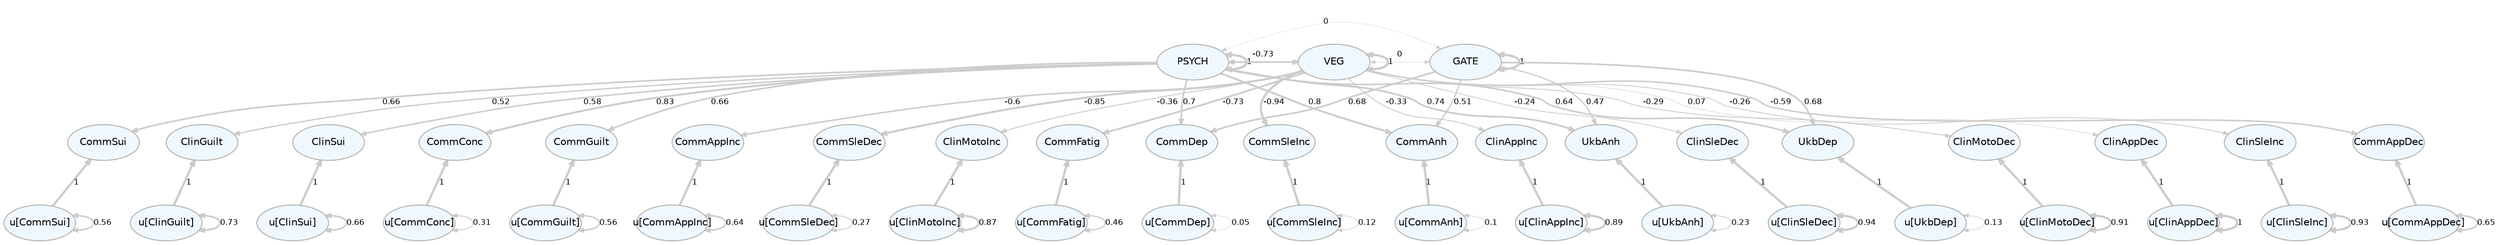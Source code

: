 digraph {

graph [layout = "dot",
       rankdir = "TB",
       outputorder = "edgesfirst",
       bgcolor = "white"]

node [fontname = "Helvetica",
      fontsize = "10",
      shape = "circle",
      fixedsize = "true",
      width = "0.5",
      style = "filled",
      fillcolor = "aliceblue",
      color = "gray70",
      fontcolor = "gray50"]

edge [fontname = "Helvetica",
     fontsize = "8",
     len = "1.5",
     color = "gray80",
     arrowsize = "0.5"]

rankdir = TB;
{rank=min; 1; 2; 3;}
{rank=same; 24; 25; 26; 27; 28; 29; 30; 31; 32; 33; 34; 35; 36; 37; 38; 39; 40; 41; 42; 43;}
{rank=max; 4; 5; 6; 7; 8; 9; 10; 11; 12; 13; 14; 15; 16; 17; 18; 19; 20; 21; 22; 23;}

  "1" [label = "GATE", shape = "oval", width = "1", fontcolor = "black"] 
  "2" [label = "PSYCH", shape = "oval", width = "1", fontcolor = "black"] 
  "3" [label = "VEG", shape = "oval", width = "1", fontcolor = "black"] 
  "4" [label = "u[ClinAppDec]", shape = "oval", width = "1", fontcolor = "black"] 
  "5" [label = "u[ClinAppInc]", shape = "oval", width = "1", fontcolor = "black"] 
  "6" [label = "u[ClinGuilt]", shape = "oval", width = "1", fontcolor = "black"] 
  "7" [label = "u[ClinMotoDec]", shape = "oval", width = "1", fontcolor = "black"] 
  "8" [label = "u[ClinMotoInc]", shape = "oval", width = "1", fontcolor = "black"] 
  "9" [label = "u[ClinSleDec]", shape = "oval", width = "1", fontcolor = "black"] 
  "10" [label = "u[ClinSleInc]", shape = "oval", width = "1", fontcolor = "black"] 
  "11" [label = "u[ClinSui]", shape = "oval", width = "1", fontcolor = "black"] 
  "12" [label = "u[CommAnh]", shape = "oval", width = "1", fontcolor = "black"] 
  "13" [label = "u[CommAppDec]", shape = "oval", width = "1", fontcolor = "black"] 
  "14" [label = "u[CommAppInc]", shape = "oval", width = "1", fontcolor = "black"] 
  "15" [label = "u[CommConc]", shape = "oval", width = "1", fontcolor = "black"] 
  "16" [label = "u[CommDep]", shape = "oval", width = "1", fontcolor = "black"] 
  "17" [label = "u[CommFatig]", shape = "oval", width = "1", fontcolor = "black"] 
  "18" [label = "u[CommGuilt]", shape = "oval", width = "1", fontcolor = "black"] 
  "19" [label = "u[CommSleDec]", shape = "oval", width = "1", fontcolor = "black"] 
  "20" [label = "u[CommSleInc]", shape = "oval", width = "1", fontcolor = "black"] 
  "21" [label = "u[CommSui]", shape = "oval", width = "1", fontcolor = "black"] 
  "22" [label = "u[UkbAnh]", shape = "oval", width = "1", fontcolor = "black"] 
  "23" [label = "u[UkbDep]", shape = "oval", width = "1", fontcolor = "black"] 
  "24" [label = "CommAnh", shape = "oval", width = "1", fontcolor = "black"] 
  "25" [label = "CommDep", shape = "oval", width = "1", fontcolor = "black"] 
  "26" [label = "UkbAnh", shape = "oval", width = "1", fontcolor = "black"] 
  "27" [label = "UkbDep", shape = "oval", width = "1", fontcolor = "black"] 
  "28" [label = "ClinGuilt", shape = "oval", width = "1", fontcolor = "black"] 
  "29" [label = "ClinSui", shape = "oval", width = "1", fontcolor = "black"] 
  "30" [label = "CommConc", shape = "oval", width = "1", fontcolor = "black"] 
  "31" [label = "CommGuilt", shape = "oval", width = "1", fontcolor = "black"] 
  "32" [label = "CommSui", shape = "oval", width = "1", fontcolor = "black"] 
  "33" [label = "ClinAppDec", shape = "oval", width = "1", fontcolor = "black"] 
  "34" [label = "ClinAppInc", shape = "oval", width = "1", fontcolor = "black"] 
  "35" [label = "ClinMotoDec", shape = "oval", width = "1", fontcolor = "black"] 
  "36" [label = "ClinMotoInc", shape = "oval", width = "1", fontcolor = "black"] 
  "37" [label = "ClinSleDec", shape = "oval", width = "1", fontcolor = "black"] 
  "38" [label = "ClinSleInc", shape = "oval", width = "1", fontcolor = "black"] 
  "39" [label = "CommAppDec", shape = "oval", width = "1", fontcolor = "black"] 
  "40" [label = "CommAppInc", shape = "oval", width = "1", fontcolor = "black"] 
  "41" [label = "CommFatig", shape = "oval", width = "1", fontcolor = "black"] 
  "42" [label = "CommSleDec", shape = "oval", width = "1", fontcolor = "black"] 
  "43" [label = "CommSleInc", shape = "oval", width = "1", fontcolor = "black"] 
"1"->"24" [label = "0.51", penwidth = "1.32180665691312", dir = "forward"] 
"1"->"25" [label = "0.68", penwidth = "1.66371851681406", dir = "forward"] 
"1"->"1" [label = "1", penwidth = "2.3", dir = "both"] 
"1"->"26" [label = "0.47", penwidth = "1.24133052575629", dir = "forward"] 
"1"->"27" [label = "0.68", penwidth = "1.65285285586639", dir = "forward"] 
"2"->"28" [label = "0.52", penwidth = "1.33415863391989", dir = "forward"] 
"2"->"29" [label = "0.58", penwidth = "1.45871789668893", dir = "forward"] 
"2"->"24" [label = "0.8", penwidth = "1.89381593276825", dir = "forward"] 
"2"->"30" [label = "0.83", penwidth = "1.9666855517121", dir = "forward"] 
"2"->"25" [label = "0.7", penwidth = "1.69401168830352", dir = "forward"] 
"2"->"31" [label = "0.66", penwidth = "1.62070697602346", dir = "forward"] 
"2"->"32" [label = "0.66", penwidth = "1.62944236414705", dir = "forward"] 
"2"->"1" [label = "0", penwidth = "0.3", dir = "both"] 
"2"->"2" [label = "1", penwidth = "2.3", dir = "both"] 
"2"->"26" [label = "0.74", penwidth = "1.78684774273916", dir = "forward"] 
"2"->"27" [label = "0.64", penwidth = "1.58559807348342", dir = "forward"] 
"2"->"3" [label = "-0.73", penwidth = "1.75798144468946", dir = "both"] 
"3"->"33" [label = "0.07", penwidth = "0.439959568185194", dir = "forward"] 
"3"->"34" [label = "-0.33", penwidth = "0.952412496707748", dir = "forward"] 
"3"->"35" [label = "-0.29", penwidth = "0.883672243804655", dir = "forward"] 
"3"->"36" [label = "-0.36", penwidth = "1.01408029899996", dir = "forward"] 
"3"->"37" [label = "-0.24", penwidth = "0.784336580442536", dir = "forward"] 
"3"->"38" [label = "-0.26", penwidth = "0.81835887104325", dir = "forward"] 
"3"->"39" [label = "-0.59", penwidth = "1.48918010015604", dir = "forward"] 
"3"->"40" [label = "-0.6", penwidth = "1.50367910592469", dir = "forward"] 
"3"->"41" [label = "-0.73", penwidth = "1.76688088784475", dir = "forward"] 
"3"->"42" [label = "-0.85", penwidth = "2.00926786165924", dir = "forward"] 
"3"->"43" [label = "-0.94", penwidth = "2.17560021547801", dir = "forward"] 
"3"->"1" [label = "0", penwidth = "0.3", dir = "both"] 
"3"->"3" [label = "1", penwidth = "2.3", dir = "both"] 
"4"->"33" [label = "1", penwidth = "2.3", dir = "forward"] 
"4"->"4" [label = "1", penwidth = "2.29020509677545", dir = "both"] 
"5"->"34" [label = "1", penwidth = "2.3", dir = "forward"] 
"5"->"5" [label = "0.89", penwidth = "2.0871722813301", dir = "both"] 
"6"->"28" [label = "1", penwidth = "2.3", dir = "forward"] 
"6"->"6" [label = "0.73", penwidth = "1.76525803144886", dir = "both"] 
"7"->"35" [label = "1", penwidth = "2.3", dir = "forward"] 
"7"->"7" [label = "0.91", penwidth = "2.12966052196225", dir = "both"] 
"8"->"36" [label = "1", penwidth = "2.3", dir = "forward"] 
"8"->"8" [label = "0.87", penwidth = "2.04504443170746", dir = "both"] 
"9"->"37" [label = "1", penwidth = "2.3", dir = "forward"] 
"9"->"9" [label = "0.94", penwidth = "2.1827091978021", dir = "both"] 
"10"->"38" [label = "1", penwidth = "2.3", dir = "forward"] 
"10"->"10" [label = "0.93", penwidth = "2.16565070509694", dir = "both"] 
"11"->"29" [label = "1", penwidth = "2.3", dir = "forward"] 
"11"->"11" [label = "0.66", penwidth = "1.62868467985299", dir = "both"] 
"12"->"24" [label = "1", penwidth = "2.3", dir = "forward"] 
"12"->"12" [label = "0.1", penwidth = "0.507831026006188", dir = "both"] 
"13"->"39" [label = "1", penwidth = "2.3", dir = "forward"] 
"13"->"13" [label = "0.65", penwidth = "1.59292940843328", dir = "both"] 
"14"->"40" [label = "1", penwidth = "2.3", dir = "forward"] 
"14"->"14" [label = "0.64", penwidth = "1.57557741622643", dir = "both"] 
"15"->"30" [label = "1", penwidth = "2.3", dir = "forward"] 
"15"->"15" [label = "0.31", penwidth = "0.911077092339377", dir = "both"] 
"16"->"25" [label = "1", penwidth = "2.3", dir = "forward"] 
"16"->"16" [label = "0.05", penwidth = "0.398503572150206", dir = "both"] 
"17"->"41" [label = "1", penwidth = "2.3", dir = "forward"] 
"17"->"17" [label = "0.46", penwidth = "1.22412818366198", dir = "both"] 
"18"->"31" [label = "1", penwidth = "2.3", dir = "forward"] 
"18"->"18" [label = "0.56", penwidth = "1.42786715488434", dir = "both"] 
"19"->"42" [label = "1", penwidth = "2.3", dir = "forward"] 
"19"->"19" [label = "0.27", penwidth = "0.839199149813203", dir = "both"] 
"20"->"43" [label = "1", penwidth = "2.3", dir = "forward"] 
"20"->"20" [label = "0.12", penwidth = "0.541062560131431", dir = "both"] 
"21"->"32" [label = "1", penwidth = "2.3", dir = "forward"] 
"21"->"21" [label = "0.56", penwidth = "1.41629204919686", dir = "both"] 
"22"->"26" [label = "1", penwidth = "2.3", dir = "forward"] 
"22"->"22" [label = "0.23", penwidth = "0.751595887297242", dir = "both"] 
"23"->"27" [label = "1", penwidth = "2.3", dir = "forward"] 
"23"->"23" [label = "0.13", penwidth = "0.558510132619789", dir = "both"] 
}